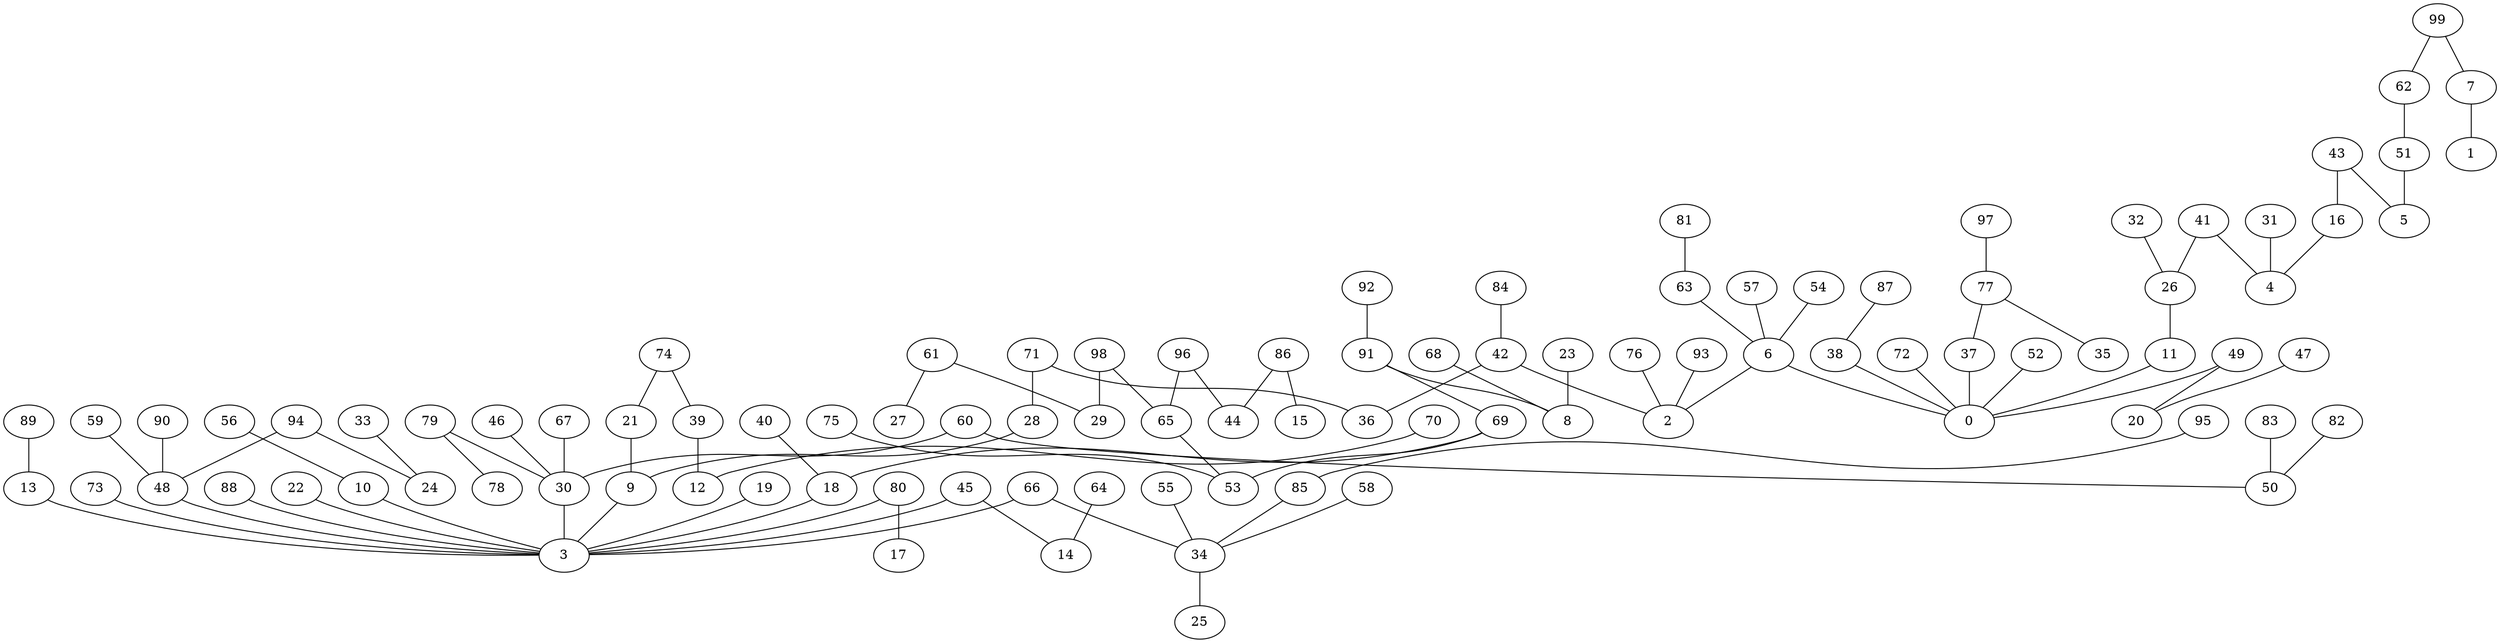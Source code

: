 graph{
   46 -- 30;
   94 -- 24;
   34 -- 25;
   19 -- 3;
   93 -- 2;
   13 -- 3;
   60 -- 30;
   89 -- 13;
   84 -- 42;
   94 -- 48;
   7 -- 1;
   73 -- 3;
   70 -- 12;
   88 -- 3;
   59 -- 48;
   86 -- 15;
   79 -- 30;
   80 -- 3;
   67 -- 30;
   80 -- 17;
   76 -- 2;
   39 -- 12;
   22 -- 3;
   79 -- 78;
   48 -- 3;
   18 -- 3;
   83 -- 50;
   92 -- 91;
   40 -- 18;
   30 -- 3;
   69 -- 18;
   74 -- 39;
   69 -- 53;
   23 -- 8;
   65 -- 53;
   74 -- 21;
   58 -- 34;
   75 -- 53;
   98 -- 65;
   60 -- 50;
   55 -- 34;
   82 -- 50;
   98 -- 29;
   68 -- 8;
   61 -- 29;
   21 -- 9;
   61 -- 27;
   91 -- 8;
   96 -- 65;
   90 -- 48;
   91 -- 69;
   96 -- 44;
   86 -- 44;
   33 -- 24;
   63 -- 6;
   11 -- 0;
   28 -- 9;
   81 -- 63;
   51 -- 5;
   71 -- 28;
   66 -- 34;
   57 -- 6;
   16 -- 4;
   62 -- 51;
   6 -- 2;
   54 -- 6;
   42 -- 2;
   38 -- 0;
   41 -- 26;
   99 -- 7;
   64 -- 14;
   87 -- 38;
   43 -- 16;
   37 -- 0;
   66 -- 3;
   77 -- 37;
   45 -- 14;
   6 -- 0;
   99 -- 62;
   97 -- 77;
   26 -- 11;
   77 -- 35;
   43 -- 5;
   72 -- 0;
   9 -- 3;
   95 -- 85;
   49 -- 0;
   85 -- 34;
   49 -- 20;
   47 -- 20;
   71 -- 36;
   52 -- 0;
   32 -- 26;
   31 -- 4;
   42 -- 36;
   41 -- 4;
   45 -- 3;
   56 -- 10;
   10 -- 3;
}